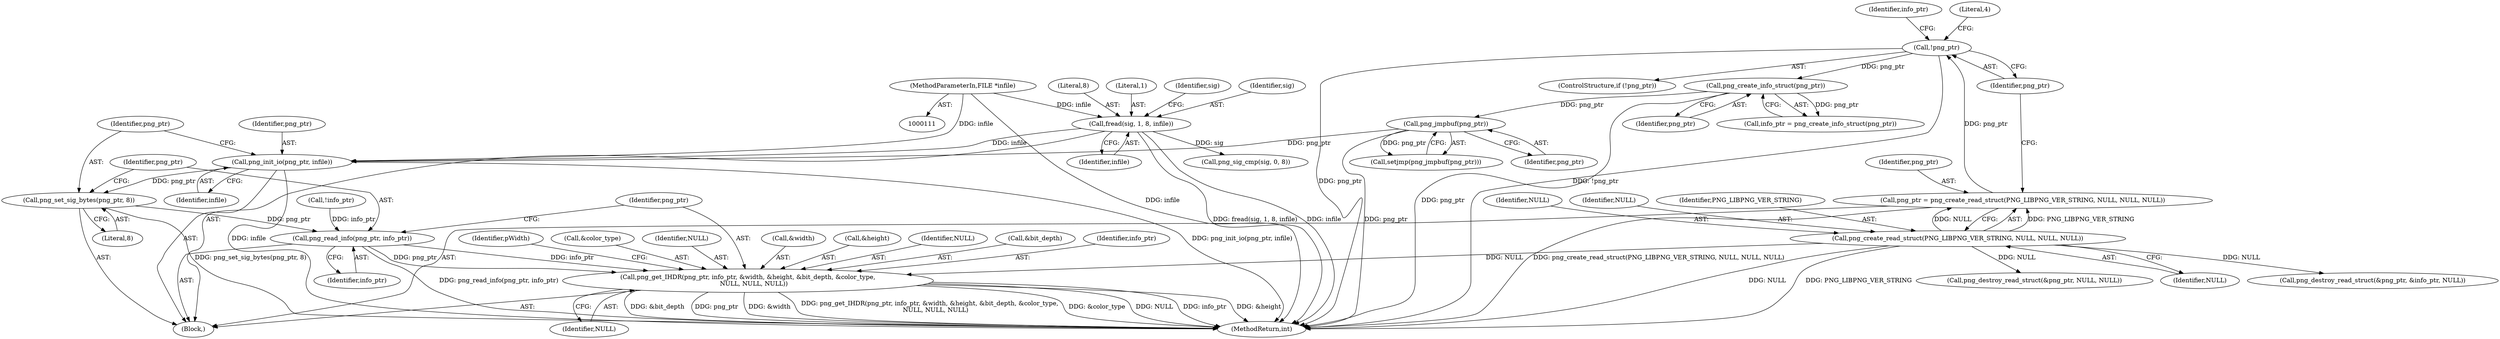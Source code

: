 digraph "1_Android_9d4853418ab2f754c2b63e091c29c5529b8b86ca_1@pointer" {
"1000169" [label="(Call,png_init_io(png_ptr, infile))"];
"1000158" [label="(Call,png_jmpbuf(png_ptr))"];
"1000143" [label="(Call,png_create_info_struct(png_ptr))"];
"1000137" [label="(Call,!png_ptr)"];
"1000129" [label="(Call,png_ptr = png_create_read_struct(PNG_LIBPNG_VER_STRING, NULL, NULL, NULL))"];
"1000131" [label="(Call,png_create_read_struct(PNG_LIBPNG_VER_STRING, NULL, NULL, NULL))"];
"1000117" [label="(Call,fread(sig, 1, 8, infile))"];
"1000112" [label="(MethodParameterIn,FILE *infile)"];
"1000172" [label="(Call,png_set_sig_bytes(png_ptr, 8))"];
"1000175" [label="(Call,png_read_info(png_ptr, info_ptr))"];
"1000178" [label="(Call,png_get_IHDR(png_ptr, info_ptr, &width, &height, &bit_depth, &color_type,\n      NULL, NULL, NULL))"];
"1000189" [label="(Identifier,NULL)"];
"1000175" [label="(Call,png_read_info(png_ptr, info_ptr))"];
"1000159" [label="(Identifier,png_ptr)"];
"1000173" [label="(Identifier,png_ptr)"];
"1000179" [label="(Identifier,png_ptr)"];
"1000141" [label="(Call,info_ptr = png_create_info_struct(png_ptr))"];
"1000185" [label="(Call,&bit_depth)"];
"1000191" [label="(Identifier,NULL)"];
"1000180" [label="(Identifier,info_ptr)"];
"1000170" [label="(Identifier,png_ptr)"];
"1000194" [label="(Identifier,pWidth)"];
"1000136" [label="(ControlStructure,if (!png_ptr))"];
"1000137" [label="(Call,!png_ptr)"];
"1000124" [label="(Identifier,sig)"];
"1000177" [label="(Identifier,info_ptr)"];
"1000158" [label="(Call,png_jmpbuf(png_ptr))"];
"1000123" [label="(Call,png_sig_cmp(sig, 0, 8))"];
"1000157" [label="(Call,setjmp(png_jmpbuf(png_ptr)))"];
"1000118" [label="(Identifier,sig)"];
"1000133" [label="(Identifier,NULL)"];
"1000131" [label="(Call,png_create_read_struct(PNG_LIBPNG_VER_STRING, NULL, NULL, NULL))"];
"1000130" [label="(Identifier,png_ptr)"];
"1000174" [label="(Literal,8)"];
"1000202" [label="(MethodReturn,int)"];
"1000132" [label="(Identifier,PNG_LIBPNG_VER_STRING)"];
"1000187" [label="(Call,&color_type)"];
"1000142" [label="(Identifier,info_ptr)"];
"1000149" [label="(Call,png_destroy_read_struct(&png_ptr, NULL, NULL))"];
"1000176" [label="(Identifier,png_ptr)"];
"1000190" [label="(Identifier,NULL)"];
"1000129" [label="(Call,png_ptr = png_create_read_struct(PNG_LIBPNG_VER_STRING, NULL, NULL, NULL))"];
"1000146" [label="(Call,!info_ptr)"];
"1000143" [label="(Call,png_create_info_struct(png_ptr))"];
"1000171" [label="(Identifier,infile)"];
"1000115" [label="(Block,)"];
"1000181" [label="(Call,&width)"];
"1000172" [label="(Call,png_set_sig_bytes(png_ptr, 8))"];
"1000144" [label="(Identifier,png_ptr)"];
"1000169" [label="(Call,png_init_io(png_ptr, infile))"];
"1000120" [label="(Literal,8)"];
"1000134" [label="(Identifier,NULL)"];
"1000112" [label="(MethodParameterIn,FILE *infile)"];
"1000135" [label="(Identifier,NULL)"];
"1000121" [label="(Identifier,infile)"];
"1000117" [label="(Call,fread(sig, 1, 8, infile))"];
"1000183" [label="(Call,&height)"];
"1000140" [label="(Literal,4)"];
"1000178" [label="(Call,png_get_IHDR(png_ptr, info_ptr, &width, &height, &bit_depth, &color_type,\n      NULL, NULL, NULL))"];
"1000138" [label="(Identifier,png_ptr)"];
"1000119" [label="(Literal,1)"];
"1000161" [label="(Call,png_destroy_read_struct(&png_ptr, &info_ptr, NULL))"];
"1000169" -> "1000115"  [label="AST: "];
"1000169" -> "1000171"  [label="CFG: "];
"1000170" -> "1000169"  [label="AST: "];
"1000171" -> "1000169"  [label="AST: "];
"1000173" -> "1000169"  [label="CFG: "];
"1000169" -> "1000202"  [label="DDG: png_init_io(png_ptr, infile)"];
"1000169" -> "1000202"  [label="DDG: infile"];
"1000158" -> "1000169"  [label="DDG: png_ptr"];
"1000117" -> "1000169"  [label="DDG: infile"];
"1000112" -> "1000169"  [label="DDG: infile"];
"1000169" -> "1000172"  [label="DDG: png_ptr"];
"1000158" -> "1000157"  [label="AST: "];
"1000158" -> "1000159"  [label="CFG: "];
"1000159" -> "1000158"  [label="AST: "];
"1000157" -> "1000158"  [label="CFG: "];
"1000158" -> "1000202"  [label="DDG: png_ptr"];
"1000158" -> "1000157"  [label="DDG: png_ptr"];
"1000143" -> "1000158"  [label="DDG: png_ptr"];
"1000143" -> "1000141"  [label="AST: "];
"1000143" -> "1000144"  [label="CFG: "];
"1000144" -> "1000143"  [label="AST: "];
"1000141" -> "1000143"  [label="CFG: "];
"1000143" -> "1000202"  [label="DDG: png_ptr"];
"1000143" -> "1000141"  [label="DDG: png_ptr"];
"1000137" -> "1000143"  [label="DDG: png_ptr"];
"1000137" -> "1000136"  [label="AST: "];
"1000137" -> "1000138"  [label="CFG: "];
"1000138" -> "1000137"  [label="AST: "];
"1000140" -> "1000137"  [label="CFG: "];
"1000142" -> "1000137"  [label="CFG: "];
"1000137" -> "1000202"  [label="DDG: png_ptr"];
"1000137" -> "1000202"  [label="DDG: !png_ptr"];
"1000129" -> "1000137"  [label="DDG: png_ptr"];
"1000129" -> "1000115"  [label="AST: "];
"1000129" -> "1000131"  [label="CFG: "];
"1000130" -> "1000129"  [label="AST: "];
"1000131" -> "1000129"  [label="AST: "];
"1000138" -> "1000129"  [label="CFG: "];
"1000129" -> "1000202"  [label="DDG: png_create_read_struct(PNG_LIBPNG_VER_STRING, NULL, NULL, NULL)"];
"1000131" -> "1000129"  [label="DDG: PNG_LIBPNG_VER_STRING"];
"1000131" -> "1000129"  [label="DDG: NULL"];
"1000131" -> "1000135"  [label="CFG: "];
"1000132" -> "1000131"  [label="AST: "];
"1000133" -> "1000131"  [label="AST: "];
"1000134" -> "1000131"  [label="AST: "];
"1000135" -> "1000131"  [label="AST: "];
"1000131" -> "1000202"  [label="DDG: PNG_LIBPNG_VER_STRING"];
"1000131" -> "1000202"  [label="DDG: NULL"];
"1000131" -> "1000149"  [label="DDG: NULL"];
"1000131" -> "1000161"  [label="DDG: NULL"];
"1000131" -> "1000178"  [label="DDG: NULL"];
"1000117" -> "1000115"  [label="AST: "];
"1000117" -> "1000121"  [label="CFG: "];
"1000118" -> "1000117"  [label="AST: "];
"1000119" -> "1000117"  [label="AST: "];
"1000120" -> "1000117"  [label="AST: "];
"1000121" -> "1000117"  [label="AST: "];
"1000124" -> "1000117"  [label="CFG: "];
"1000117" -> "1000202"  [label="DDG: fread(sig, 1, 8, infile)"];
"1000117" -> "1000202"  [label="DDG: infile"];
"1000112" -> "1000117"  [label="DDG: infile"];
"1000117" -> "1000123"  [label="DDG: sig"];
"1000112" -> "1000111"  [label="AST: "];
"1000112" -> "1000202"  [label="DDG: infile"];
"1000172" -> "1000115"  [label="AST: "];
"1000172" -> "1000174"  [label="CFG: "];
"1000173" -> "1000172"  [label="AST: "];
"1000174" -> "1000172"  [label="AST: "];
"1000176" -> "1000172"  [label="CFG: "];
"1000172" -> "1000202"  [label="DDG: png_set_sig_bytes(png_ptr, 8)"];
"1000172" -> "1000175"  [label="DDG: png_ptr"];
"1000175" -> "1000115"  [label="AST: "];
"1000175" -> "1000177"  [label="CFG: "];
"1000176" -> "1000175"  [label="AST: "];
"1000177" -> "1000175"  [label="AST: "];
"1000179" -> "1000175"  [label="CFG: "];
"1000175" -> "1000202"  [label="DDG: png_read_info(png_ptr, info_ptr)"];
"1000146" -> "1000175"  [label="DDG: info_ptr"];
"1000175" -> "1000178"  [label="DDG: png_ptr"];
"1000175" -> "1000178"  [label="DDG: info_ptr"];
"1000178" -> "1000115"  [label="AST: "];
"1000178" -> "1000191"  [label="CFG: "];
"1000179" -> "1000178"  [label="AST: "];
"1000180" -> "1000178"  [label="AST: "];
"1000181" -> "1000178"  [label="AST: "];
"1000183" -> "1000178"  [label="AST: "];
"1000185" -> "1000178"  [label="AST: "];
"1000187" -> "1000178"  [label="AST: "];
"1000189" -> "1000178"  [label="AST: "];
"1000190" -> "1000178"  [label="AST: "];
"1000191" -> "1000178"  [label="AST: "];
"1000194" -> "1000178"  [label="CFG: "];
"1000178" -> "1000202"  [label="DDG: &bit_depth"];
"1000178" -> "1000202"  [label="DDG: png_ptr"];
"1000178" -> "1000202"  [label="DDG: &width"];
"1000178" -> "1000202"  [label="DDG: png_get_IHDR(png_ptr, info_ptr, &width, &height, &bit_depth, &color_type,\n      NULL, NULL, NULL)"];
"1000178" -> "1000202"  [label="DDG: &color_type"];
"1000178" -> "1000202"  [label="DDG: NULL"];
"1000178" -> "1000202"  [label="DDG: info_ptr"];
"1000178" -> "1000202"  [label="DDG: &height"];
}
